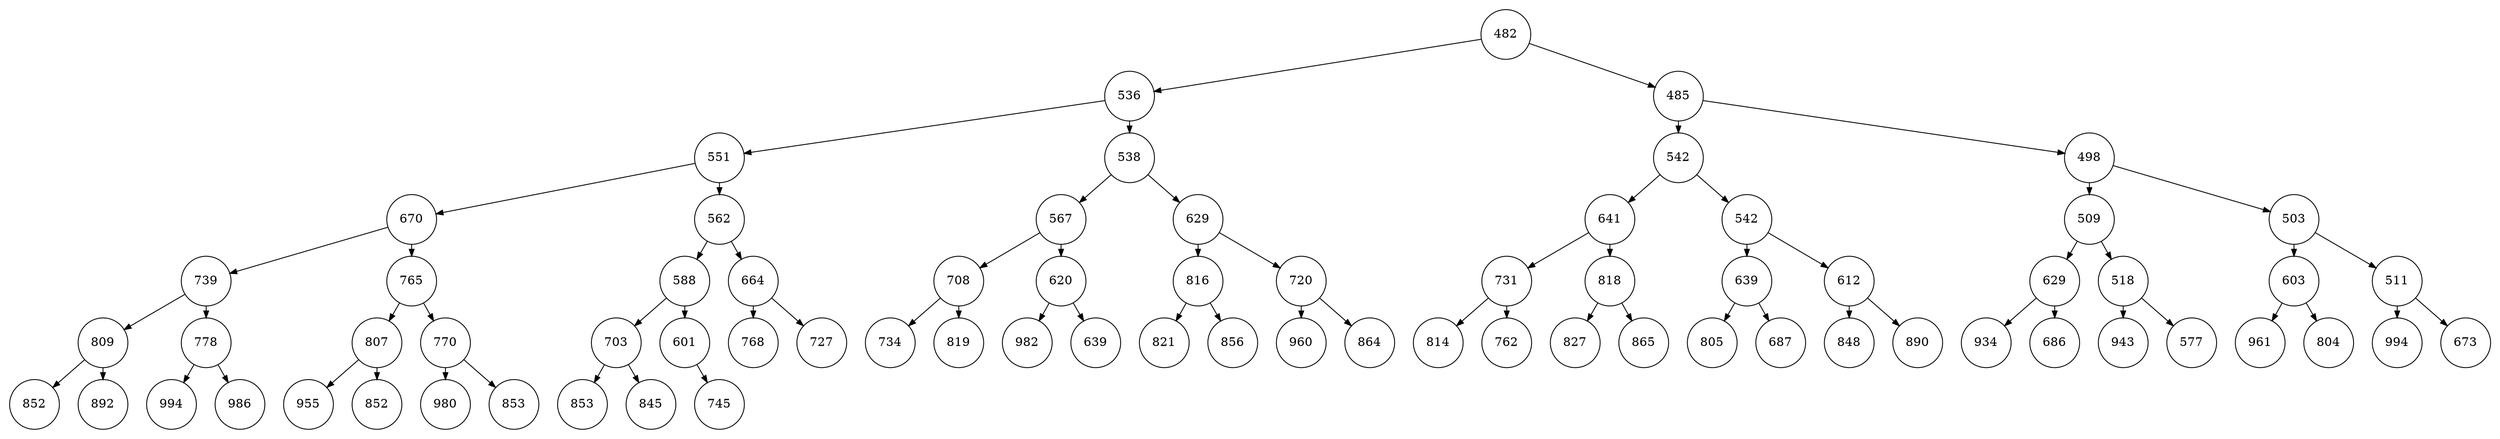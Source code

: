 
    digraph G {
    nodesep=0.3;
    ranksep=0.2;
    margin=0.1;
    node [shape=circle];
    edge [arrowsize=0.8];
    1 -> 2[side=left];
1 -> 3;
2 -> 4[side=left];
2 -> 5;
3 -> 6[side=left];
3 -> 7;
4 -> 8[side=left];
4 -> 9;
5 -> 10[side=left];
5 -> 11;
6 -> 12[side=left];
6 -> 13;
7 -> 14[side=left];
7 -> 15;
8 -> 16[side=left];
8 -> 17;
9 -> 18[side=left];
9 -> 19;
10 -> 20[side=left];
10 -> 21;
11 -> 22[side=left];
11 -> 23;
12 -> 24[side=left];
12 -> 25;
13 -> 26[side=left];
13 -> 27;
14 -> 28[side=left];
14 -> 29;
15 -> 30[side=left];
15 -> 31;
16 -> 32[side=left];
16 -> 33;
17 -> 34[side=left];
17 -> 35;
18 -> 36[side=left];
18 -> 37;
19 -> 38[side=left];
19 -> 39;
20 -> 40[side=left];
20 -> 41;
21 -> 42[side=left];
21 -> 43;
22 -> 44[side=left];
22 -> 45;
23 -> 46[side=left];
23 -> 47;
24 -> 48[side=left];
24 -> 49;
25 -> 50[side=left];
25 -> 51;
26 -> 52[side=left];
26 -> 53;
27 -> 54[side=left];
27 -> 55;
28 -> 56[side=left];
28 -> 57;
29 -> 58[side=left];
29 -> 59;
30 -> 60[side=left];
30 -> 61;
31 -> 62[side=left];
31 -> 63;
32 -> 64[side=left];
32 -> 65;
33 -> 66[side=left];
33 -> 67;
34 -> 68[side=left];
34 -> 69;
35 -> 70[side=left];
35 -> 71;
36 -> 72[side=left];
36 -> 73;
37 -> 74[side=left];
1[label="482"]
2[label="536"]
3[label="485"]
4[label="551"]
5[label="538"]
6[label="542"]
7[label="498"]
8[label="670"]
9[label="562"]
10[label="567"]
11[label="629"]
12[label="641"]
13[label="542"]
14[label="509"]
15[label="503"]
16[label="739"]
17[label="765"]
18[label="588"]
19[label="664"]
20[label="708"]
21[label="620"]
22[label="816"]
23[label="720"]
24[label="731"]
25[label="818"]
26[label="639"]
27[label="612"]
28[label="629"]
29[label="518"]
30[label="603"]
31[label="511"]
32[label="809"]
33[label="778"]
34[label="807"]
35[label="770"]
36[label="703"]
37[label="601"]
38[label="768"]
39[label="727"]
40[label="734"]
41[label="819"]
42[label="982"]
43[label="639"]
44[label="821"]
45[label="856"]
46[label="960"]
47[label="864"]
48[label="814"]
49[label="762"]
50[label="827"]
51[label="865"]
52[label="805"]
53[label="687"]
54[label="848"]
55[label="890"]
56[label="934"]
57[label="686"]
58[label="943"]
59[label="577"]
60[label="961"]
61[label="804"]
62[label="994"]
63[label="673"]
64[label="852"]
65[label="892"]
66[label="994"]
67[label="986"]
68[label="955"]
69[label="852"]
70[label="980"]
71[label="853"]
72[label="853"]
73[label="845"]
74[label="745"]}